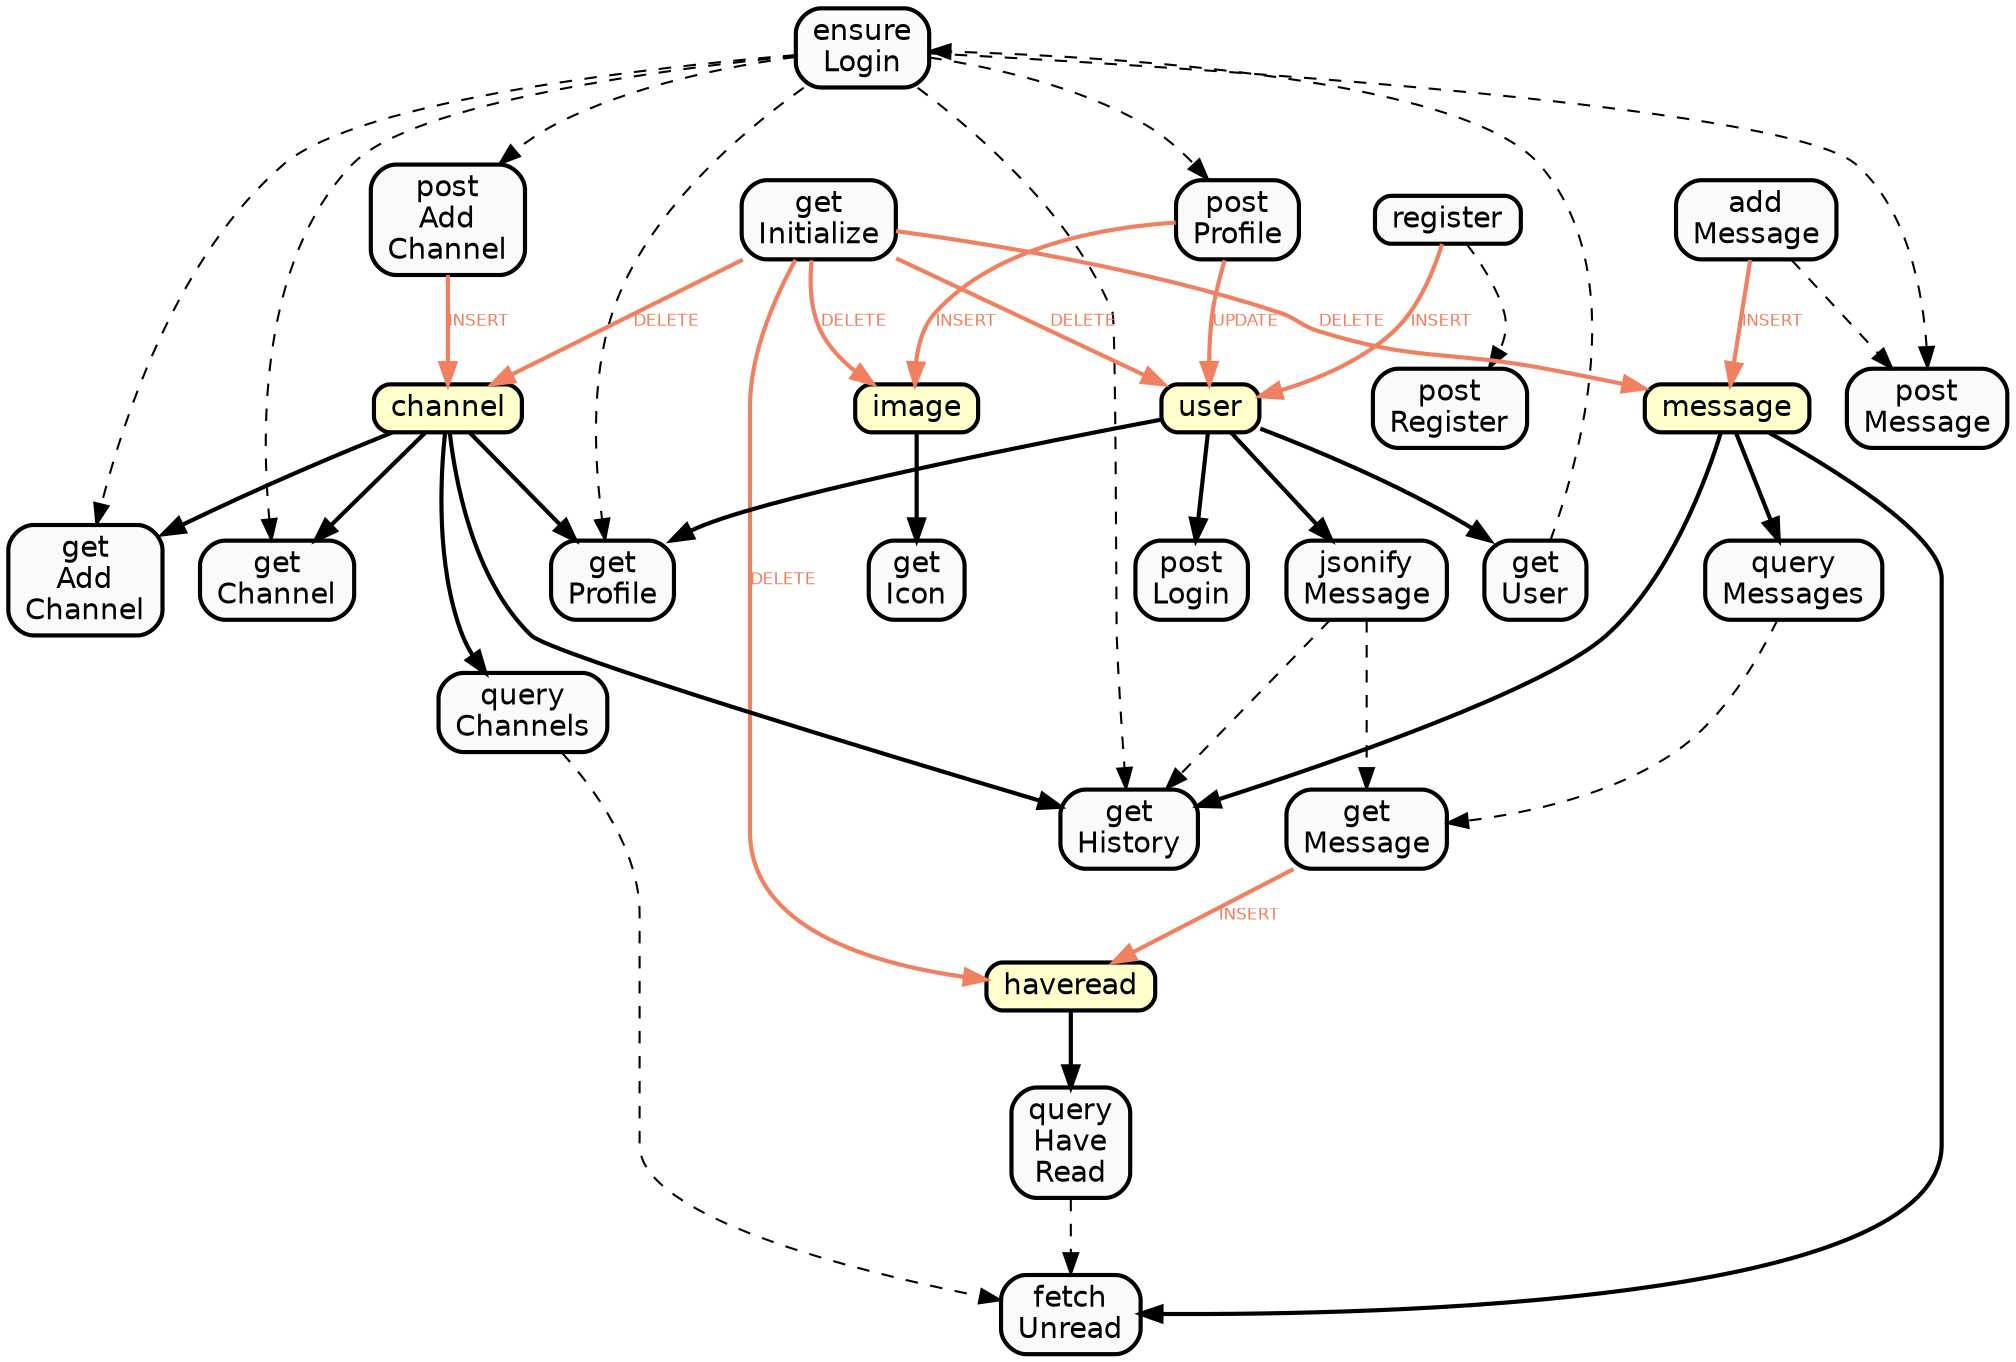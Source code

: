 
    digraph  {
      layout = "dot";
      // overlap = false;
      // splines = true;
      node[
        // landscape = true,
        width = 0.2,
        height = 0.2,
        fontname = "Helvetica",
        style = "filled",
        fillcolor = "#fafafa",
        shape = box,
        style = "filled, bold, rounded"
      ];
      edge[
        len = 0.1,
        fontsize = "8",
        fontname = "Helvetica",
        style = "dashed",
    ];
      queryChannels -> fetchUnread; 
fetchUnread[label="fetch
Unread"];
queryChannels[label="query
Channels"];
queryHaveRead -> fetchUnread; 
fetchUnread[label="fetch
Unread"];
queryHaveRead[label="query
Have
Read"];
ensureLogin -> getHistory; 
getHistory[label="get
History"];
ensureLogin[label="ensure
Login"];
jsonifyMessage -> getHistory; 
getHistory[label="get
History"];
jsonifyMessage[label="jsonify
Message"];
ensureLogin -> getProfile; 
getProfile[label="get
Profile"];
ensureLogin[label="ensure
Login"];
ensureLogin -> getAddChannel; 
getAddChannel[label="get
Add
Channel"];
ensureLogin[label="ensure
Login"];
ensureLogin -> getChannel; 
getChannel[label="get
Channel"];
ensureLogin[label="ensure
Login"];
getUser -> ensureLogin; 
ensureLogin[label="ensure
Login"];
getUser[label="get
User"];
queryMessages -> getMessage; 
getMessage[label="get
Message"];
queryMessages[label="query
Messages"];
jsonifyMessage -> getMessage; 
getMessage[label="get
Message"];
jsonifyMessage[label="jsonify
Message"];
ensureLogin -> postAddChannel; 
postAddChannel[label="post
Add
Channel"];
ensureLogin[label="ensure
Login"];
ensureLogin -> postProfile; 
postProfile[label="post
Profile"];
ensureLogin[label="ensure
Login"];
ensureLogin -> postMessage; 
postMessage[label="post
Message"];
ensureLogin[label="ensure
Login"];
addMessage -> postMessage; 
postMessage[label="post
Message"];
addMessage[label="add
Message"];
register -> postRegister; 
postRegister[label="post
Register"];
register[label="register"];

      getInitialize -> user[style="bold",label="DELETE",color="#f08060",fontcolor="#f08060"];
user[label="user",shape=box, style="filled, bold, rounded", fillcolor="#ffffcc"];
getInitialize -> image[style="bold",label="DELETE",color="#f08060",fontcolor="#f08060"];
image[label="image",shape=box, style="filled, bold, rounded", fillcolor="#ffffcc"];
getInitialize -> channel[style="bold",label="DELETE",color="#f08060",fontcolor="#f08060"];
channel[label="channel",shape=box, style="filled, bold, rounded", fillcolor="#ffffcc"];
getInitialize -> message[style="bold",label="DELETE",color="#f08060",fontcolor="#f08060"];
message[label="message",shape=box, style="filled, bold, rounded", fillcolor="#ffffcc"];
getInitialize -> haveread[style="bold",label="DELETE",color="#f08060",fontcolor="#f08060"];
haveread[label="haveread",shape=box, style="filled, bold, rounded", fillcolor="#ffffcc"];
getInitialize[label="get
Initialize"];
image -> getIcon[style="bold"];
image[label="image",shape=box, style="filled, bold, rounded", fillcolor="#ffffcc"];
getIcon[label="get
Icon"];
message -> fetchUnread[style="bold"];
message[label="message",shape=box, style="filled, bold, rounded", fillcolor="#ffffcc"];
fetchUnread[label="fetch
Unread"];
message -> getHistory[style="bold"];
message[label="message",shape=box, style="filled, bold, rounded", fillcolor="#ffffcc"];
channel -> getHistory[style="bold"];
channel[label="channel",shape=box, style="filled, bold, rounded", fillcolor="#ffffcc"];
getHistory[label="get
History"];
channel -> getProfile[style="bold"];
channel[label="channel",shape=box, style="filled, bold, rounded", fillcolor="#ffffcc"];
user -> getProfile[style="bold"];
user[label="user",shape=box, style="filled, bold, rounded", fillcolor="#ffffcc"];
getProfile[label="get
Profile"];
channel -> getAddChannel[style="bold"];
channel[label="channel",shape=box, style="filled, bold, rounded", fillcolor="#ffffcc"];
getAddChannel[label="get
Add
Channel"];
channel -> getChannel[style="bold"];
channel[label="channel",shape=box, style="filled, bold, rounded", fillcolor="#ffffcc"];
getChannel[label="get
Channel"];
user -> getUser[style="bold"];
user[label="user",shape=box, style="filled, bold, rounded", fillcolor="#ffffcc"];
getUser[label="get
User"];
message -> queryMessages[style="bold"];
message[label="message",shape=box, style="filled, bold, rounded", fillcolor="#ffffcc"];
queryMessages[label="query
Messages"];
register -> user[style="bold",label="INSERT",color="#f08060",fontcolor="#f08060"];
user[label="user",shape=box, style="filled, bold, rounded", fillcolor="#ffffcc"];
register[label="register"];
user -> jsonifyMessage[style="bold"];
user[label="user",shape=box, style="filled, bold, rounded", fillcolor="#ffffcc"];
jsonifyMessage[label="jsonify
Message"];
getMessage -> haveread[style="bold",label="INSERT",color="#f08060",fontcolor="#f08060"];
haveread[label="haveread",shape=box, style="filled, bold, rounded", fillcolor="#ffffcc"];
getMessage[label="get
Message"];
channel -> queryChannels[style="bold"];
channel[label="channel",shape=box, style="filled, bold, rounded", fillcolor="#ffffcc"];
queryChannels[label="query
Channels"];
haveread -> queryHaveRead[style="bold"];
haveread[label="haveread",shape=box, style="filled, bold, rounded", fillcolor="#ffffcc"];
queryHaveRead[label="query
Have
Read"];
addMessage -> message[style="bold",label="INSERT",color="#f08060",fontcolor="#f08060"];
message[label="message",shape=box, style="filled, bold, rounded", fillcolor="#ffffcc"];
addMessage[label="add
Message"];
postAddChannel -> channel[style="bold",label="INSERT",color="#f08060",fontcolor="#f08060"];
channel[label="channel",shape=box, style="filled, bold, rounded", fillcolor="#ffffcc"];
postAddChannel[label="post
Add
Channel"];
postProfile -> image[style="bold",label="INSERT",color="#f08060",fontcolor="#f08060"];
image[label="image",shape=box, style="filled, bold, rounded", fillcolor="#ffffcc"];
postProfile -> user[style="bold",label="UPDATE",color="#f08060",fontcolor="#f08060"];
user[label="user",shape=box, style="filled, bold, rounded", fillcolor="#ffffcc"];
postProfile[label="post
Profile"];
user -> postLogin[style="bold"];
user[label="user",shape=box, style="filled, bold, rounded", fillcolor="#ffffcc"];
postLogin[label="post
Login"];

    }
    